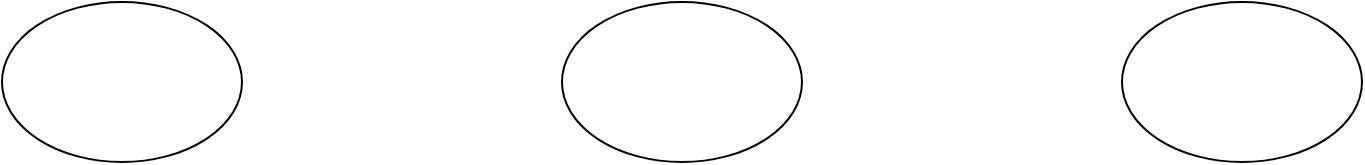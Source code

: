 <mxfile version="20.0.4" type="github">
  <diagram id="813XCrAcMFzqeUaRMn21" name="Page-1">
    <mxGraphModel dx="460" dy="687" grid="1" gridSize="10" guides="1" tooltips="1" connect="1" arrows="1" fold="1" page="1" pageScale="1" pageWidth="827" pageHeight="1169" math="0" shadow="0">
      <root>
        <mxCell id="0" />
        <mxCell id="1" parent="0" />
        <mxCell id="YsivHbSO6IKAK6VpmbdO-1" value="" style="ellipse;whiteSpace=wrap;html=1;" vertex="1" parent="1">
          <mxGeometry x="40" y="320" width="120" height="80" as="geometry" />
        </mxCell>
        <mxCell id="YsivHbSO6IKAK6VpmbdO-2" value="" style="ellipse;whiteSpace=wrap;html=1;" vertex="1" parent="1">
          <mxGeometry x="320" y="320" width="120" height="80" as="geometry" />
        </mxCell>
        <mxCell id="YsivHbSO6IKAK6VpmbdO-3" value="" style="ellipse;whiteSpace=wrap;html=1;" vertex="1" parent="1">
          <mxGeometry x="600" y="320" width="120" height="80" as="geometry" />
        </mxCell>
      </root>
    </mxGraphModel>
  </diagram>
</mxfile>
